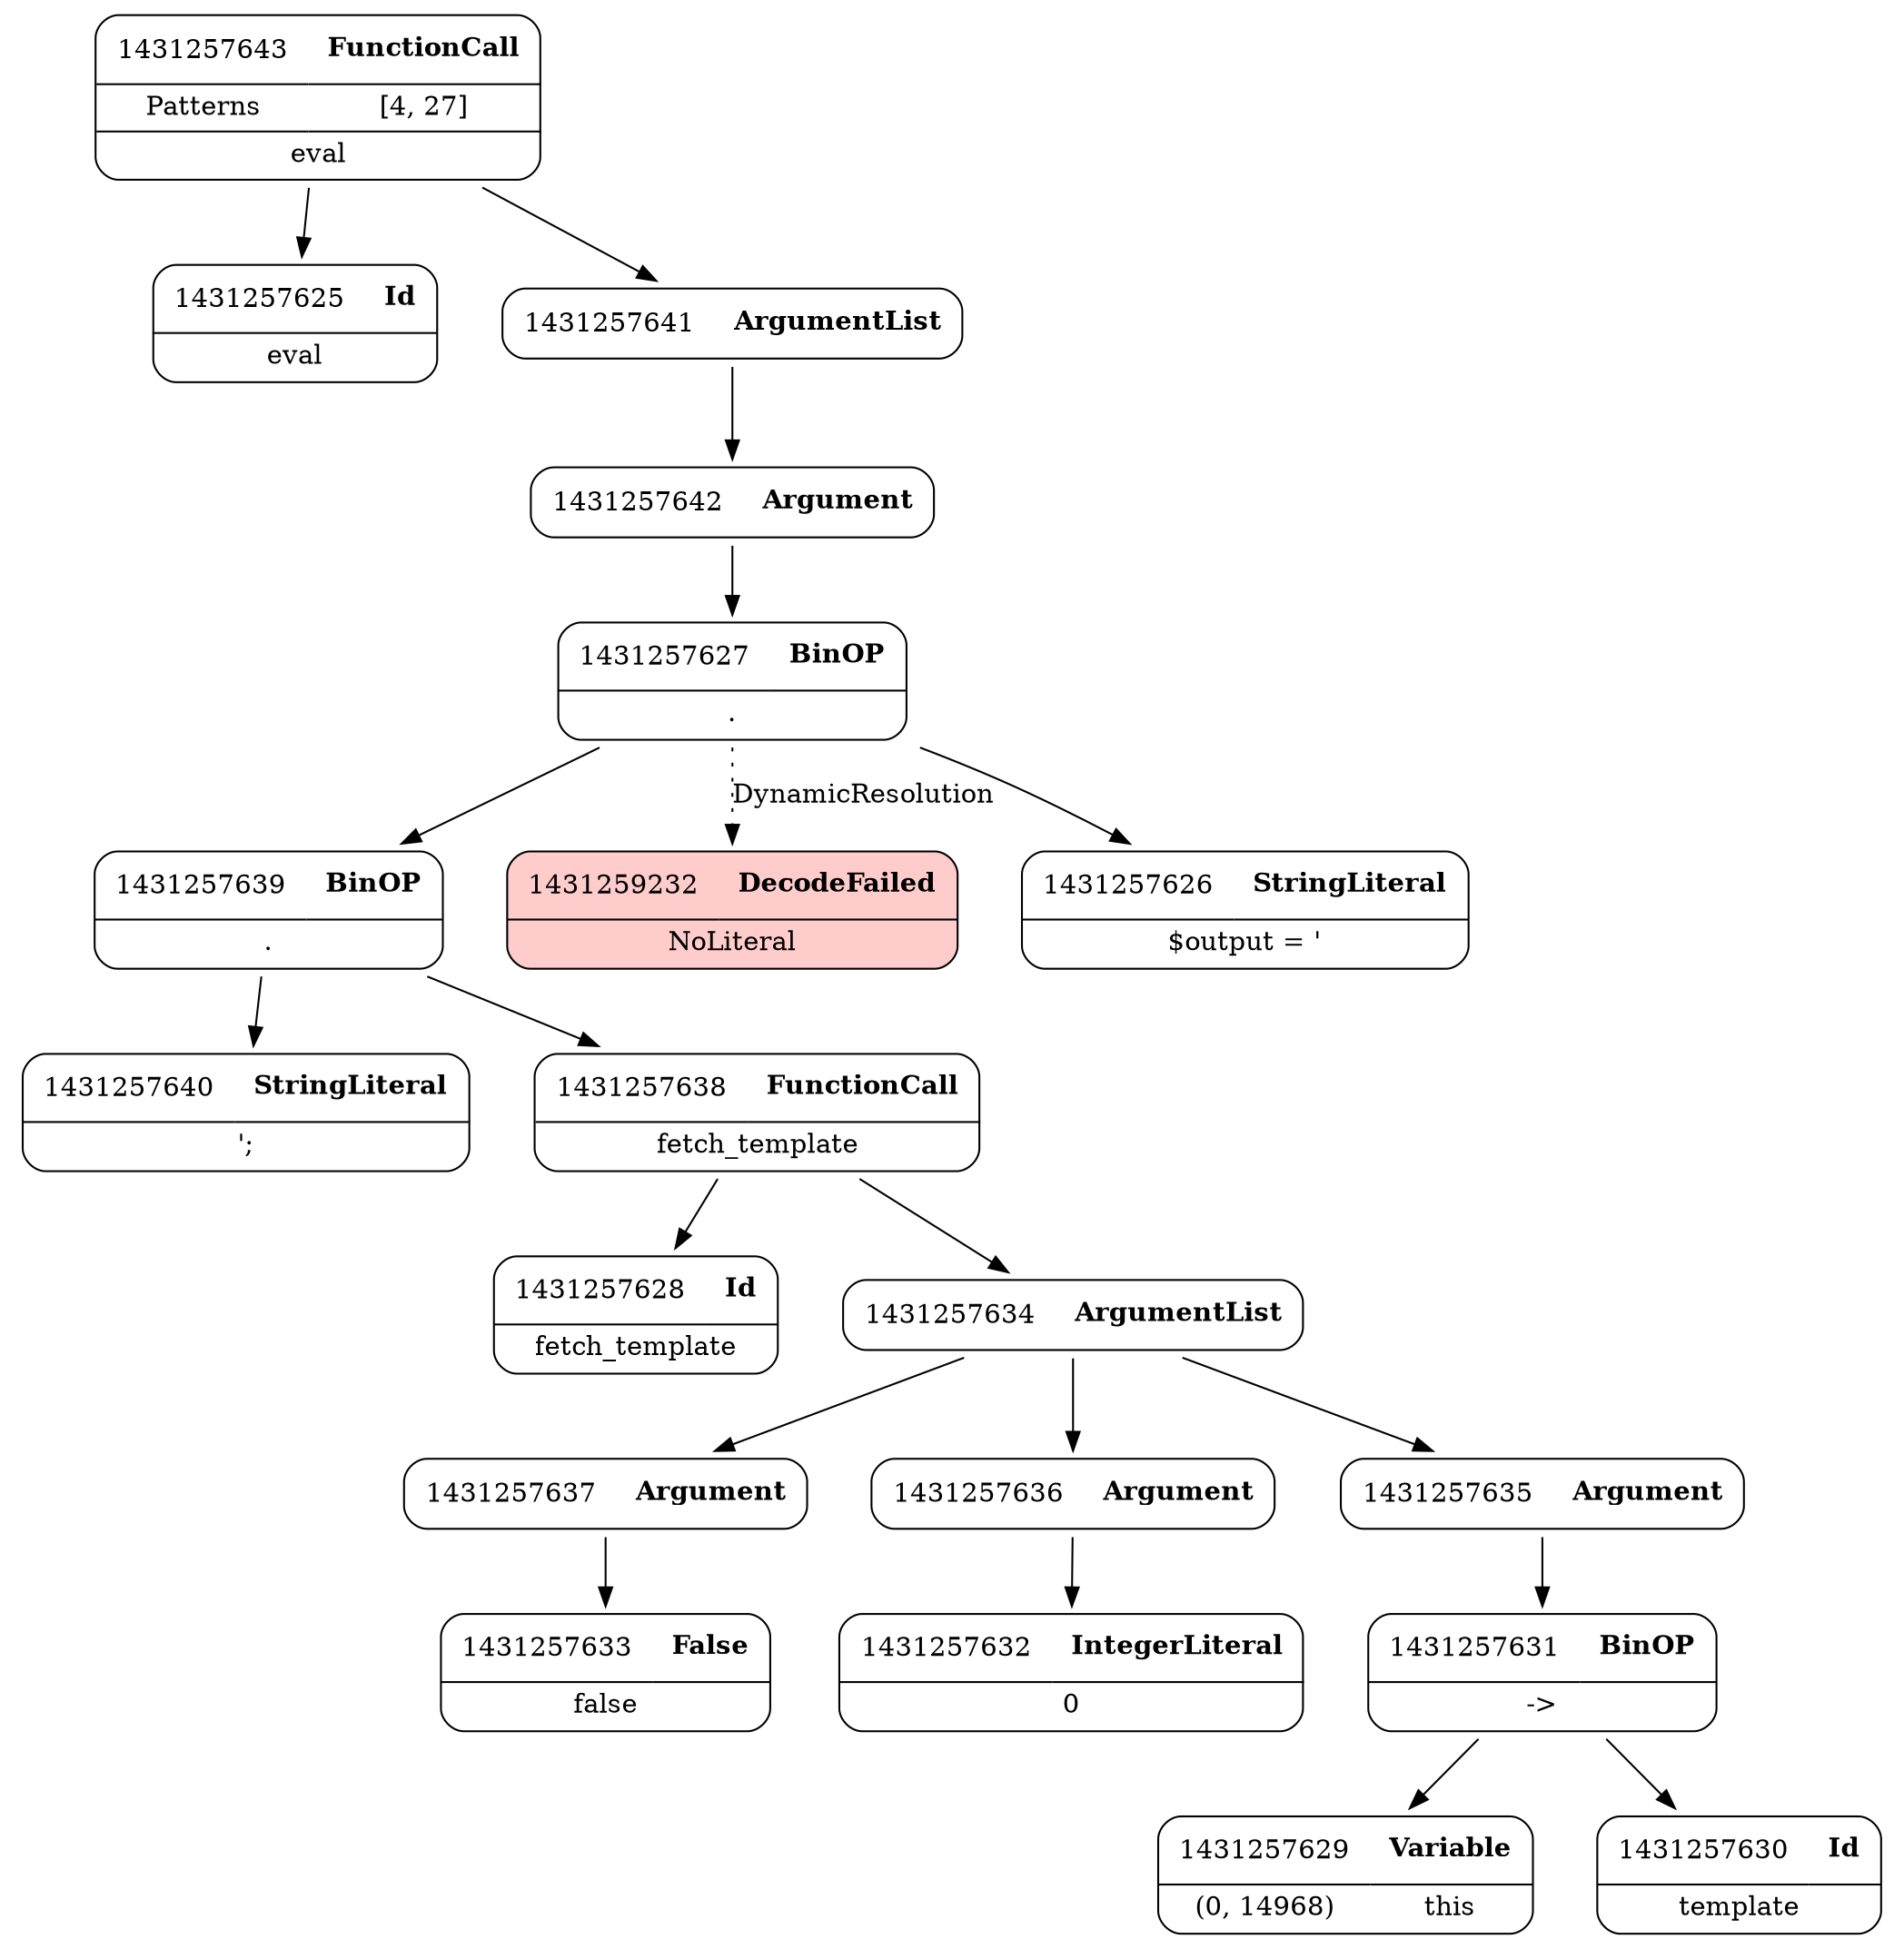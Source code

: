 digraph ast {
node [shape=none];
1431257643 [label=<<TABLE border='1' cellspacing='0' cellpadding='10' style='rounded' ><TR><TD border='0'>1431257643</TD><TD border='0'><B>FunctionCall</B></TD></TR><HR/><TR><TD border='0' cellpadding='5'>Patterns</TD><TD border='0' cellpadding='5'>[4, 27]</TD></TR><HR/><TR><TD border='0' cellpadding='5' colspan='2'>eval</TD></TR></TABLE>>];
1431257643 -> 1431257625 [weight=2];
1431257643 -> 1431257641 [weight=2];
1431257642 [label=<<TABLE border='1' cellspacing='0' cellpadding='10' style='rounded' ><TR><TD border='0'>1431257642</TD><TD border='0'><B>Argument</B></TD></TR></TABLE>>];
1431257642 -> 1431257627 [weight=2];
1431257641 [label=<<TABLE border='1' cellspacing='0' cellpadding='10' style='rounded' ><TR><TD border='0'>1431257641</TD><TD border='0'><B>ArgumentList</B></TD></TR></TABLE>>];
1431257641 -> 1431257642 [weight=2];
1431257640 [label=<<TABLE border='1' cellspacing='0' cellpadding='10' style='rounded' ><TR><TD border='0'>1431257640</TD><TD border='0'><B>StringLiteral</B></TD></TR><HR/><TR><TD border='0' cellpadding='5' colspan='2'>';</TD></TR></TABLE>>];
1431257639 [label=<<TABLE border='1' cellspacing='0' cellpadding='10' style='rounded' ><TR><TD border='0'>1431257639</TD><TD border='0'><B>BinOP</B></TD></TR><HR/><TR><TD border='0' cellpadding='5' colspan='2'>.</TD></TR></TABLE>>];
1431257639 -> 1431257638 [weight=2];
1431257639 -> 1431257640 [weight=2];
1431257638 [label=<<TABLE border='1' cellspacing='0' cellpadding='10' style='rounded' ><TR><TD border='0'>1431257638</TD><TD border='0'><B>FunctionCall</B></TD></TR><HR/><TR><TD border='0' cellpadding='5' colspan='2'>fetch_template</TD></TR></TABLE>>];
1431257638 -> 1431257628 [weight=2];
1431257638 -> 1431257634 [weight=2];
1431257637 [label=<<TABLE border='1' cellspacing='0' cellpadding='10' style='rounded' ><TR><TD border='0'>1431257637</TD><TD border='0'><B>Argument</B></TD></TR></TABLE>>];
1431257637 -> 1431257633 [weight=2];
1431257636 [label=<<TABLE border='1' cellspacing='0' cellpadding='10' style='rounded' ><TR><TD border='0'>1431257636</TD><TD border='0'><B>Argument</B></TD></TR></TABLE>>];
1431257636 -> 1431257632 [weight=2];
1431257635 [label=<<TABLE border='1' cellspacing='0' cellpadding='10' style='rounded' ><TR><TD border='0'>1431257635</TD><TD border='0'><B>Argument</B></TD></TR></TABLE>>];
1431257635 -> 1431257631 [weight=2];
1431257634 [label=<<TABLE border='1' cellspacing='0' cellpadding='10' style='rounded' ><TR><TD border='0'>1431257634</TD><TD border='0'><B>ArgumentList</B></TD></TR></TABLE>>];
1431257634 -> 1431257635 [weight=2];
1431257634 -> 1431257636 [weight=2];
1431257634 -> 1431257637 [weight=2];
1431257633 [label=<<TABLE border='1' cellspacing='0' cellpadding='10' style='rounded' ><TR><TD border='0'>1431257633</TD><TD border='0'><B>False</B></TD></TR><HR/><TR><TD border='0' cellpadding='5' colspan='2'>false</TD></TR></TABLE>>];
1431257632 [label=<<TABLE border='1' cellspacing='0' cellpadding='10' style='rounded' ><TR><TD border='0'>1431257632</TD><TD border='0'><B>IntegerLiteral</B></TD></TR><HR/><TR><TD border='0' cellpadding='5' colspan='2'>0</TD></TR></TABLE>>];
1431259232 [label=<<TABLE border='1' cellspacing='0' cellpadding='10' style='rounded' bgcolor='#FFCCCC' ><TR><TD border='0'>1431259232</TD><TD border='0'><B>DecodeFailed</B></TD></TR><HR/><TR><TD border='0' cellpadding='5' colspan='2'>NoLiteral</TD></TR></TABLE>>];
1431257631 [label=<<TABLE border='1' cellspacing='0' cellpadding='10' style='rounded' ><TR><TD border='0'>1431257631</TD><TD border='0'><B>BinOP</B></TD></TR><HR/><TR><TD border='0' cellpadding='5' colspan='2'>-&gt;</TD></TR></TABLE>>];
1431257631 -> 1431257629 [weight=2];
1431257631 -> 1431257630 [weight=2];
1431257630 [label=<<TABLE border='1' cellspacing='0' cellpadding='10' style='rounded' ><TR><TD border='0'>1431257630</TD><TD border='0'><B>Id</B></TD></TR><HR/><TR><TD border='0' cellpadding='5' colspan='2'>template</TD></TR></TABLE>>];
1431257629 [label=<<TABLE border='1' cellspacing='0' cellpadding='10' style='rounded' ><TR><TD border='0'>1431257629</TD><TD border='0'><B>Variable</B></TD></TR><HR/><TR><TD border='0' cellpadding='5'>(0, 14968)</TD><TD border='0' cellpadding='5'>this</TD></TR></TABLE>>];
1431257628 [label=<<TABLE border='1' cellspacing='0' cellpadding='10' style='rounded' ><TR><TD border='0'>1431257628</TD><TD border='0'><B>Id</B></TD></TR><HR/><TR><TD border='0' cellpadding='5' colspan='2'>fetch_template</TD></TR></TABLE>>];
1431257627 [label=<<TABLE border='1' cellspacing='0' cellpadding='10' style='rounded' ><TR><TD border='0'>1431257627</TD><TD border='0'><B>BinOP</B></TD></TR><HR/><TR><TD border='0' cellpadding='5' colspan='2'>.</TD></TR></TABLE>>];
1431257627 -> 1431257626 [weight=2];
1431257627 -> 1431257639 [weight=2];
1431257627 -> 1431259232 [style=dotted,label=DynamicResolution];
1431257626 [label=<<TABLE border='1' cellspacing='0' cellpadding='10' style='rounded' ><TR><TD border='0'>1431257626</TD><TD border='0'><B>StringLiteral</B></TD></TR><HR/><TR><TD border='0' cellpadding='5' colspan='2'>$output = '</TD></TR></TABLE>>];
1431257625 [label=<<TABLE border='1' cellspacing='0' cellpadding='10' style='rounded' ><TR><TD border='0'>1431257625</TD><TD border='0'><B>Id</B></TD></TR><HR/><TR><TD border='0' cellpadding='5' colspan='2'>eval</TD></TR></TABLE>>];
}
